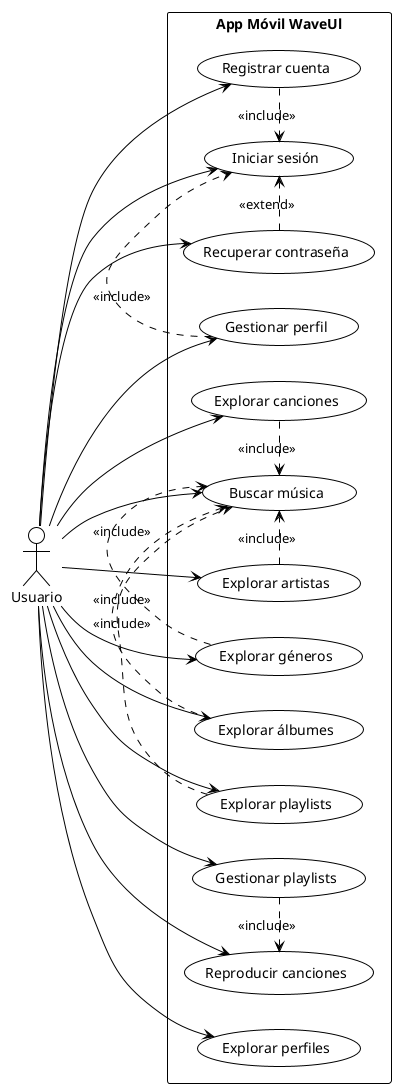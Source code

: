 @startuml
!theme plain
left to right direction

actor "Usuario" as User

rectangle "App Móvil WaveUl" {
  ' Autenticación y perfil
  usecase "Registrar cuenta"
  usecase "Iniciar sesión"
  usecase "Recuperar contraseña"
  usecase "Gestionar perfil"
  
  ' Exploración y descubrimiento
  usecase "Explorar canciones"
  usecase "Buscar música"
  usecase "Explorar artistas"
  usecase "Explorar géneros"
  usecase "Explorar álbumes"
  usecase "Explorar playlists"
  usecase "Explorar perfiles"
  
  ' Reproducción
  usecase "Reproducir canciones"
  usecase "Gestionar playlists"
}

' Relaciones del Usuario
User --> "Registrar cuenta"
User --> "Iniciar sesión"
User --> "Recuperar contraseña"
User --> "Gestionar perfil"
User --> "Explorar canciones"
User --> "Buscar música"
User --> "Explorar artistas"
User --> "Explorar géneros"
User --> "Explorar álbumes"
User --> "Explorar playlists"
User --> "Explorar perfiles"
User --> "Reproducir canciones"
User --> "Gestionar playlists"

' Relaciones de inclusión/extensión
"Registrar cuenta" .> "Iniciar sesión" : <<include>>
"Recuperar contraseña" .> "Iniciar sesión" : <<extend>>
"Gestionar perfil" .> "Iniciar sesión" : <<include>>
"Explorar canciones" .> "Buscar música" : <<include>>
"Explorar artistas" .> "Buscar música" : <<include>>
"Explorar géneros" .> "Buscar música" : <<include>>
"Explorar álbumes" .> "Buscar música" : <<include>>
"Explorar playlists" .> "Buscar música" : <<include>>
"Gestionar playlists" .> "Reproducir canciones" : <<include>>

@enduml
